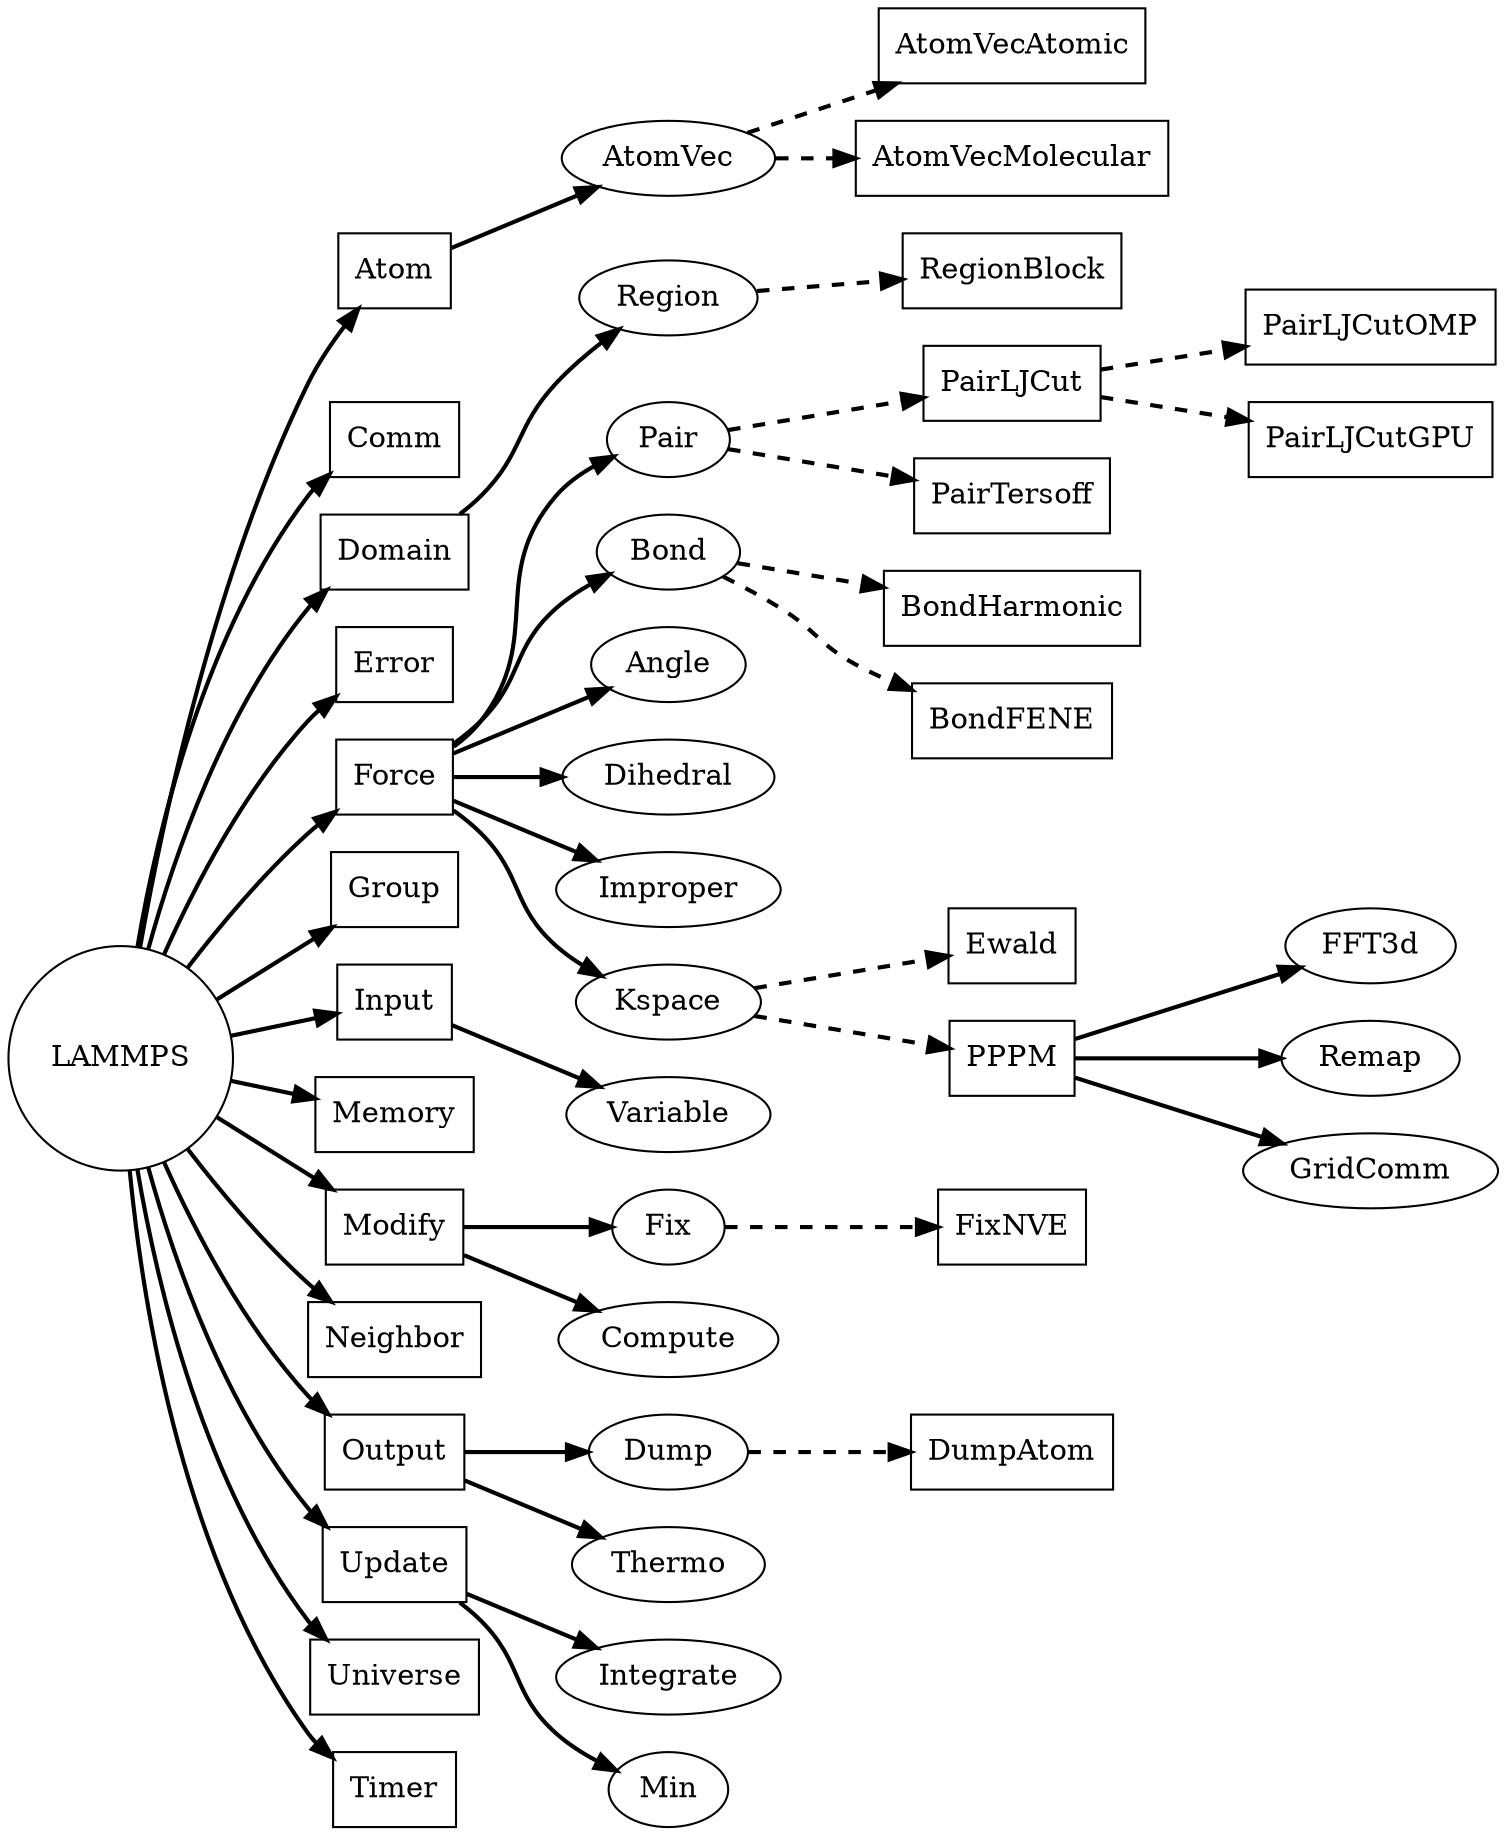 
// LAMMPS Base Class tree
digraph lammps {
    rankdir="LR"
    La [shape=circle label="LAMMPS"]
    At [shape=box label="Atom"]
    Co [shape=box label="Comm"]
    Do [shape=box label="Domain"]
    Er [shape=box label="Error"]
    Fo [shape=box label="Force"]
    Gr [shape=box label="Group"]
    In [shape=box label="Input"]
    Me [shape=box label="Memory"]
    Mo [shape=box label="Modify"]
    Ne [shape=box label="Neighbor"]
    Ou [shape=box label="Output"]
    Up [shape=box label="Update"]
    Un [shape=box label="Universe"]
    Ti [shape=box label="Timer"]
    Rg [label="Region"]
    Rb [shape=box label="RegionBlock"]
    Av [label="AtomVec"]
    It [label="Integrate"]
    Mi [label="Min"]
    Pa [label="Pair"]
    Bo [label="Bond"]
    An [label="Angle"]
    Di [label="Dihedral"]
    Im [label="Improper"]
    Ks [label="Kspace"]
    Du [label="Dump"]
    Fi [label="Fix"]
    Cp [label="Compute"]
    Th [label="Thermo"]
    Va [label="Variable"]
    Ew [shape=box label="Ewald"]
    Pp [shape=box label="PPPM"]
    Ff [label="FFT3d"]
    Re [label="Remap"]
    Gc [label="GridComm"]
    Aa [shape=box label="AtomVecAtomic"]
    Am [shape=box label="AtomVecMolecular"]
    Lj [shape=box label="PairLJCut"]
    Lo [shape=box label="PairLJCutOMP"]
    Lg [shape=box label="PairLJCutGPU"]
    Te [shape=box label="PairTersoff"]
    Bh [shape=box label="BondHarmonic"]
    Bf [shape=box label="BondFENE"]
    Fn [shape=box label="FixNVE"]
    Da [shape=box label="DumpAtom"]
    La -> {At Co Do Er Fo Gr In Me Mo Ne Ou Ti Up Un} [penwidth=2]
    Do -> {Rg} [penwidth=2]
    Rg -> Rb [style=dashed penwidth=2]
    In -> Va [penwidth=2]
    Mo -> {Fi Cp} [penwidth=2]
    Fo -> {Pa Bo An Di Im Ks} [penwidth=2]
    Ks -> {Ew Pp} [style=dashed penwidth=2]
    Pp -> {Ff Re Gc} [penwidth=2]
    Up -> {It Mi} [penwidth=2]
    Ou -> {Du Th} [penwidth=2]
    Du -> {Da} [style=dashed penwidth=2]
    At -> Av [penwidth=2]
    Av -> {Aa Am} [style=dashed penwidth=2]
    Pa -> {Lj Te} [style=dashed penwidth=2]
    Lj -> {Lo Lg} [style=dashed penwidth=2]
    Bo -> {Bh Bf} [style=dashed penwidth=2]
    Fi -> {Fn} [style=dashed penwidth=2]
}

